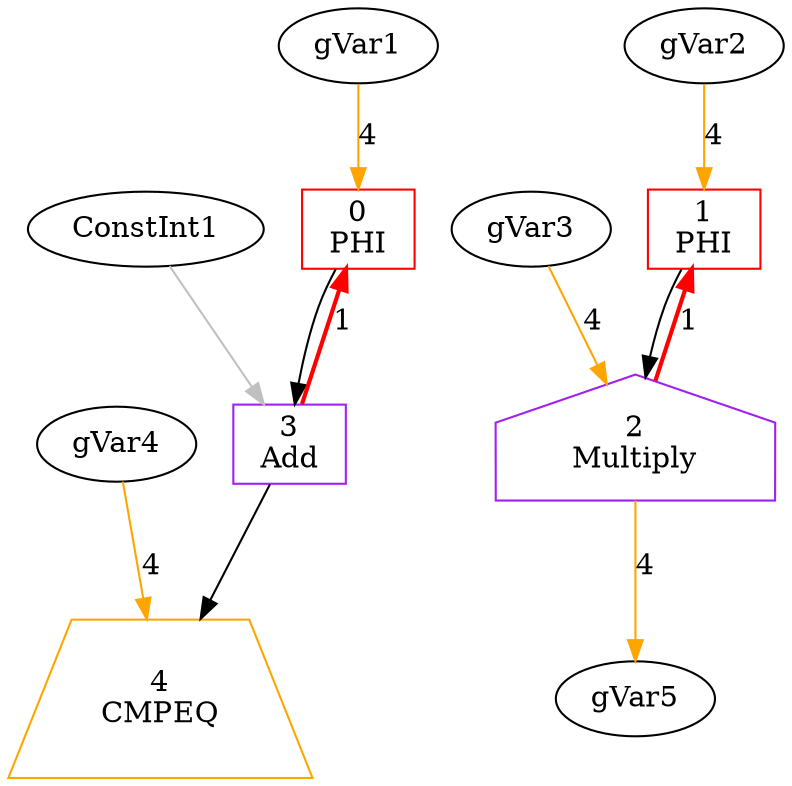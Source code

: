digraph loop_21 { 
{
0 [shape=box, color=red, label="0\nPHI"];

1 [shape=box, color=red, label="1\nPHI"];

2 [shape=house, color=purple, label="2\nMultiply"];

3 [shape=polygon, color=purple, label="3\nAdd"];

4 [shape=trapezium, color=orange, label="4\nCMPEQ"];

5 [color=black, label="gVar1\n"];

8 [color=black, label="gVar2\n"];

11 [color=black, label="gVar3\n"];

14 [color=black, label="ConstInt1\n"];

15 [color=black, label="gVar4\n"];

118 [color=black, label="gVar5\n"];
3 -> 0 [style=bold, color=red, label=1] 
5 -> 0 [color=orange, label=4] 
2 -> 1 [style=bold, color=red, label=1] 
8 -> 1 [color=orange, label=4] 
1 -> 2
11 -> 2 [color=orange, label=4] 
0 -> 3
14 -> 3 [color=gray]
3 -> 4
15 -> 4 [color=orange, label=4] 
2 -> 118 [color=orange, label=4] 

}

}